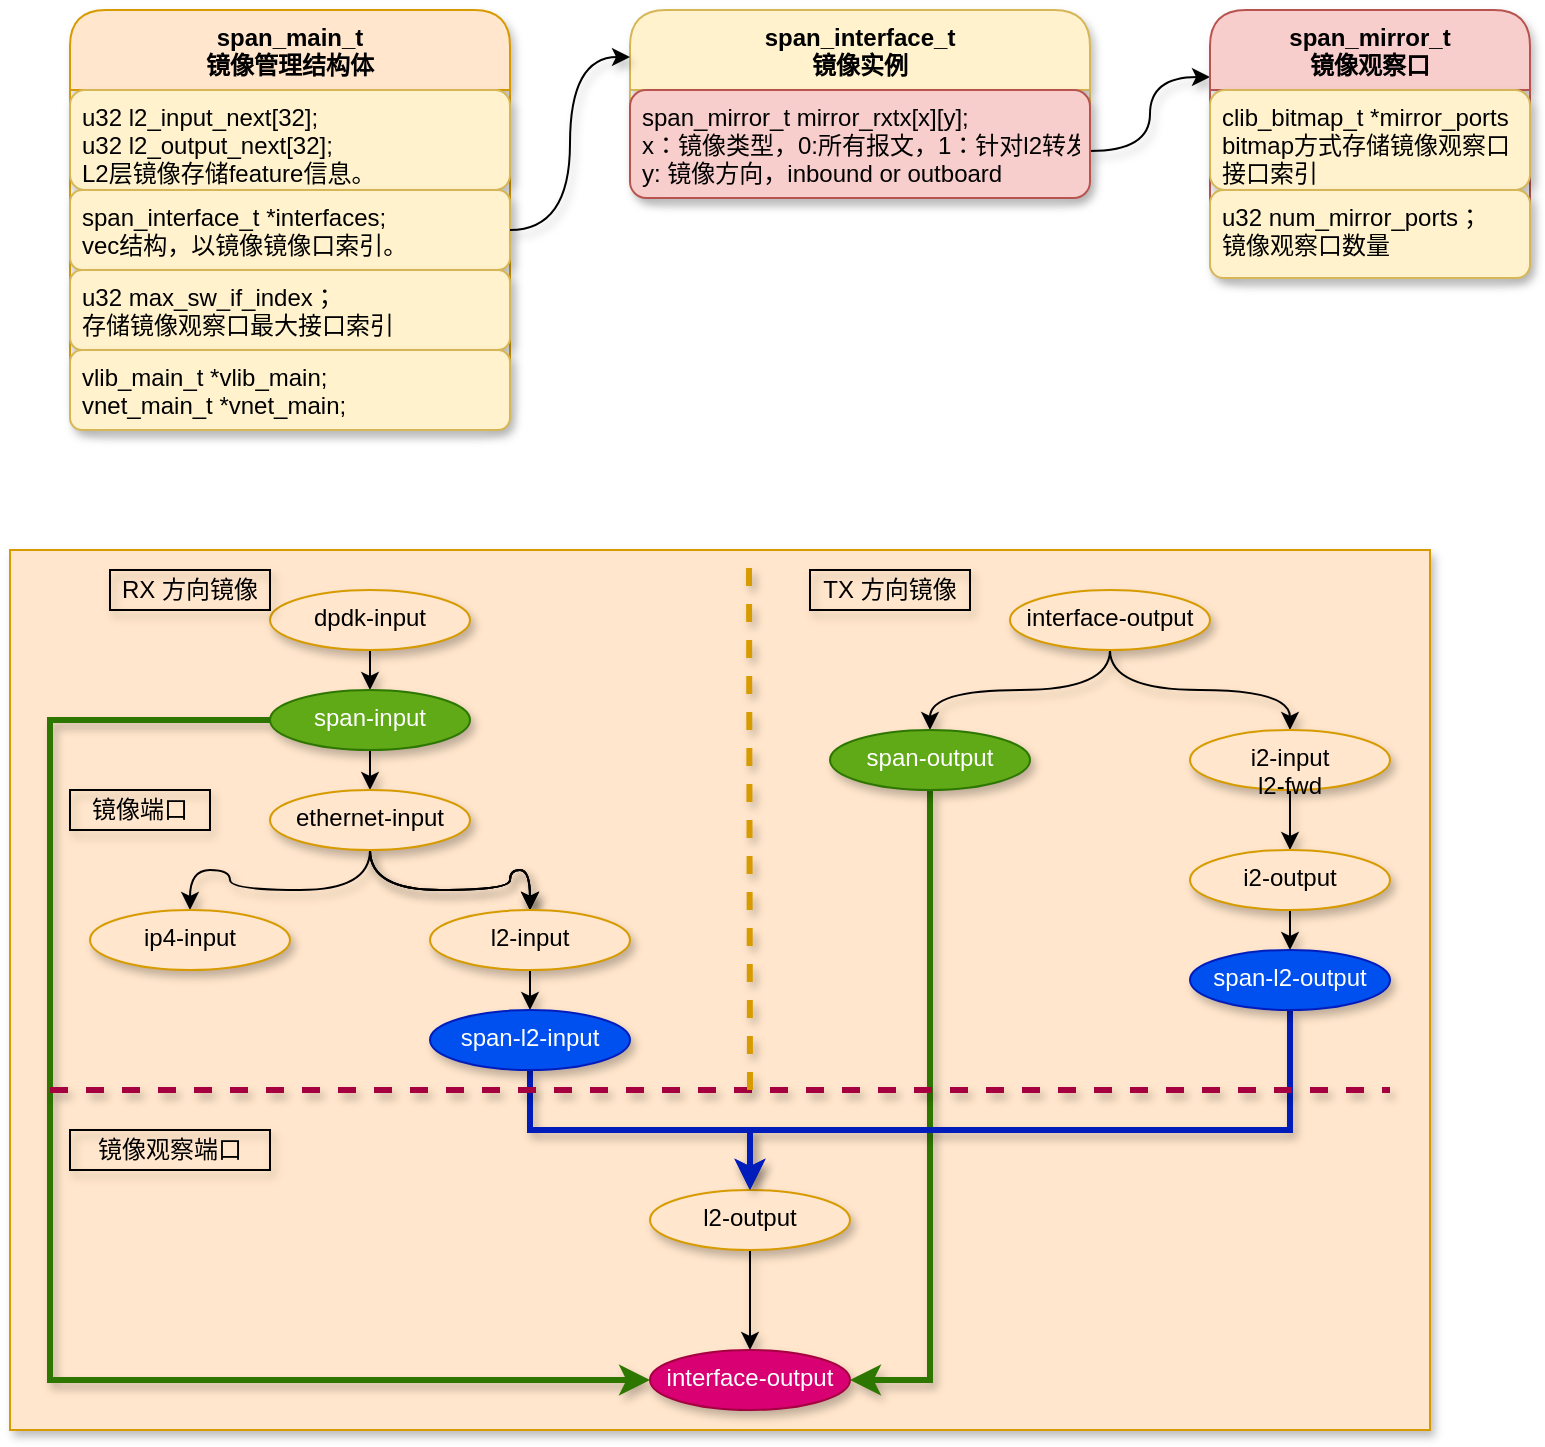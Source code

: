 <mxfile version="14.7.7" type="github">
  <diagram id="ntxCtAjPnNQsugVhFeW-" name="Page-1">
    <mxGraphModel dx="782" dy="437" grid="1" gridSize="10" guides="1" tooltips="1" connect="1" arrows="1" fold="1" page="1" pageScale="1" pageWidth="827" pageHeight="1169" math="0" shadow="0">
      <root>
        <mxCell id="0" />
        <mxCell id="1" parent="0" />
        <mxCell id="VfCFXuvqAlAXGb72iytf-54" value="" style="rounded=0;whiteSpace=wrap;html=1;shadow=1;startSize=40;strokeColor=#d79b00;fillColor=#ffe6cc;verticalAlign=top;" vertex="1" parent="1">
          <mxGeometry x="20" y="370" width="710" height="440" as="geometry" />
        </mxCell>
        <mxCell id="VfCFXuvqAlAXGb72iytf-1" value="span_main_t&#xa;镜像管理结构体" style="swimlane;fontStyle=1;align=center;verticalAlign=top;childLayout=stackLayout;horizontal=1;startSize=40;horizontalStack=0;resizeParent=1;resizeParentMax=0;resizeLast=0;collapsible=1;marginBottom=0;fillColor=#ffe6cc;strokeColor=#d79b00;shadow=1;rounded=1;" vertex="1" parent="1">
          <mxGeometry x="50" y="100" width="220" height="210" as="geometry" />
        </mxCell>
        <mxCell id="VfCFXuvqAlAXGb72iytf-2" value="u32 l2_input_next[32];&#xa;u32 l2_output_next[32];&#xa;L2层镜像存储feature信息。" style="text;strokeColor=#d6b656;fillColor=#fff2cc;align=left;verticalAlign=top;spacingLeft=4;spacingRight=4;overflow=hidden;rotatable=0;points=[[0,0.5],[1,0.5]];portConstraint=eastwest;shadow=1;rounded=1;" vertex="1" parent="VfCFXuvqAlAXGb72iytf-1">
          <mxGeometry y="40" width="220" height="50" as="geometry" />
        </mxCell>
        <mxCell id="VfCFXuvqAlAXGb72iytf-4" value="span_interface_t *interfaces;&#xa;vec结构，以镜像镜像口索引。" style="text;strokeColor=#d6b656;fillColor=#fff2cc;align=left;verticalAlign=top;spacingLeft=4;spacingRight=4;overflow=hidden;rotatable=0;points=[[0,0.5],[1,0.5]];portConstraint=eastwest;shadow=1;rounded=1;" vertex="1" parent="VfCFXuvqAlAXGb72iytf-1">
          <mxGeometry y="90" width="220" height="40" as="geometry" />
        </mxCell>
        <mxCell id="VfCFXuvqAlAXGb72iytf-5" value="u32 max_sw_if_index；&#xa;存储镜像观察口最大接口索引" style="text;fillColor=#fff2cc;align=left;verticalAlign=top;spacingLeft=4;spacingRight=4;overflow=hidden;rotatable=0;points=[[0,0.5],[1,0.5]];portConstraint=eastwest;strokeColor=#d6b656;shadow=1;rounded=1;" vertex="1" parent="VfCFXuvqAlAXGb72iytf-1">
          <mxGeometry y="130" width="220" height="40" as="geometry" />
        </mxCell>
        <mxCell id="VfCFXuvqAlAXGb72iytf-6" value="vlib_main_t *vlib_main;&#xa;vnet_main_t *vnet_main;" style="text;fillColor=#fff2cc;align=left;verticalAlign=top;spacingLeft=4;spacingRight=4;overflow=hidden;rotatable=0;points=[[0,0.5],[1,0.5]];portConstraint=eastwest;strokeColor=#d6b656;shadow=1;rounded=1;" vertex="1" parent="VfCFXuvqAlAXGb72iytf-1">
          <mxGeometry y="170" width="220" height="40" as="geometry" />
        </mxCell>
        <mxCell id="VfCFXuvqAlAXGb72iytf-17" style="edgeStyle=orthogonalEdgeStyle;orthogonalLoop=1;jettySize=auto;html=1;exitX=1;exitY=0.75;exitDx=0;exitDy=0;entryX=0;entryY=0.25;entryDx=0;entryDy=0;shadow=1;curved=1;" edge="1" parent="1" source="VfCFXuvqAlAXGb72iytf-8" target="VfCFXuvqAlAXGb72iytf-12">
          <mxGeometry relative="1" as="geometry" />
        </mxCell>
        <mxCell id="VfCFXuvqAlAXGb72iytf-8" value="span_interface_t&#xa;镜像实例" style="swimlane;fontStyle=1;align=center;verticalAlign=top;childLayout=stackLayout;horizontal=1;startSize=40;horizontalStack=0;resizeParent=1;resizeParentMax=0;resizeLast=0;collapsible=1;marginBottom=0;strokeColor=#d6b656;fillColor=#fff2cc;shadow=1;rounded=1;" vertex="1" parent="1">
          <mxGeometry x="330" y="100" width="230" height="94" as="geometry" />
        </mxCell>
        <mxCell id="VfCFXuvqAlAXGb72iytf-9" value="span_mirror_t mirror_rxtx[x][y];&#xa;x：镜像类型，0:所有报文，1：针对l2转发&#xa;y: 镜像方向，inbound or outboard" style="text;strokeColor=#b85450;fillColor=#f8cecc;align=left;verticalAlign=top;spacingLeft=4;spacingRight=4;overflow=hidden;rotatable=0;points=[[0,0.5],[1,0.5]];portConstraint=eastwest;shadow=1;rounded=1;" vertex="1" parent="VfCFXuvqAlAXGb72iytf-8">
          <mxGeometry y="40" width="230" height="54" as="geometry" />
        </mxCell>
        <mxCell id="VfCFXuvqAlAXGb72iytf-12" value="span_mirror_t&#xa;镜像观察口" style="swimlane;fontStyle=1;align=center;verticalAlign=top;childLayout=stackLayout;horizontal=1;startSize=40;horizontalStack=0;resizeParent=1;resizeParentMax=0;resizeLast=0;collapsible=1;marginBottom=0;strokeColor=#b85450;fillColor=#f8cecc;shadow=1;rounded=1;" vertex="1" parent="1">
          <mxGeometry x="620" y="100" width="160" height="134" as="geometry" />
        </mxCell>
        <mxCell id="VfCFXuvqAlAXGb72iytf-13" value="clib_bitmap_t *mirror_ports&#xa;bitmap方式存储镜像观察口&#xa;接口索引" style="text;strokeColor=#d6b656;fillColor=#fff2cc;align=left;verticalAlign=top;spacingLeft=4;spacingRight=4;overflow=hidden;rotatable=0;points=[[0,0.5],[1,0.5]];portConstraint=eastwest;shadow=1;rounded=1;" vertex="1" parent="VfCFXuvqAlAXGb72iytf-12">
          <mxGeometry y="40" width="160" height="50" as="geometry" />
        </mxCell>
        <mxCell id="VfCFXuvqAlAXGb72iytf-15" value="u32 num_mirror_ports；&#xa;镜像观察口数量" style="text;fillColor=#fff2cc;align=left;verticalAlign=top;spacingLeft=4;spacingRight=4;overflow=hidden;rotatable=0;points=[[0,0.5],[1,0.5]];portConstraint=eastwest;strokeColor=#d6b656;shadow=1;rounded=1;" vertex="1" parent="VfCFXuvqAlAXGb72iytf-12">
          <mxGeometry y="90" width="160" height="44" as="geometry" />
        </mxCell>
        <mxCell id="VfCFXuvqAlAXGb72iytf-16" style="edgeStyle=orthogonalEdgeStyle;orthogonalLoop=1;jettySize=auto;html=1;exitX=1;exitY=0.5;exitDx=0;exitDy=0;entryX=0;entryY=0.25;entryDx=0;entryDy=0;shadow=1;curved=1;" edge="1" parent="1" source="VfCFXuvqAlAXGb72iytf-4" target="VfCFXuvqAlAXGb72iytf-8">
          <mxGeometry relative="1" as="geometry" />
        </mxCell>
        <mxCell id="VfCFXuvqAlAXGb72iytf-20" value="" style="edgeStyle=orthogonalEdgeStyle;curved=1;rounded=0;orthogonalLoop=1;jettySize=auto;html=1;shadow=1;startSize=40;" edge="1" parent="1" source="VfCFXuvqAlAXGb72iytf-18" target="VfCFXuvqAlAXGb72iytf-19">
          <mxGeometry relative="1" as="geometry" />
        </mxCell>
        <mxCell id="VfCFXuvqAlAXGb72iytf-18" value="dpdk-input" style="ellipse;whiteSpace=wrap;html=1;rounded=1;shadow=1;startSize=40;strokeColor=#d79b00;fillColor=#ffe6cc;verticalAlign=top;" vertex="1" parent="1">
          <mxGeometry x="150" y="390" width="100" height="30" as="geometry" />
        </mxCell>
        <mxCell id="VfCFXuvqAlAXGb72iytf-22" value="" style="edgeStyle=orthogonalEdgeStyle;curved=1;rounded=0;orthogonalLoop=1;jettySize=auto;html=1;shadow=1;startSize=40;" edge="1" parent="1" source="VfCFXuvqAlAXGb72iytf-19" target="VfCFXuvqAlAXGb72iytf-21">
          <mxGeometry relative="1" as="geometry" />
        </mxCell>
        <mxCell id="VfCFXuvqAlAXGb72iytf-50" style="edgeStyle=orthogonalEdgeStyle;rounded=0;orthogonalLoop=1;jettySize=auto;html=1;exitX=0;exitY=0.5;exitDx=0;exitDy=0;entryX=0;entryY=0.5;entryDx=0;entryDy=0;shadow=1;startSize=40;fillColor=#60a917;strokeColor=#2D7600;strokeWidth=3;" edge="1" parent="1" source="VfCFXuvqAlAXGb72iytf-19" target="VfCFXuvqAlAXGb72iytf-35">
          <mxGeometry relative="1" as="geometry">
            <Array as="points">
              <mxPoint x="40" y="455" />
              <mxPoint x="40" y="785" />
            </Array>
          </mxGeometry>
        </mxCell>
        <mxCell id="VfCFXuvqAlAXGb72iytf-19" value="span-input" style="ellipse;whiteSpace=wrap;html=1;rounded=1;shadow=1;startSize=40;strokeColor=#2D7600;fillColor=#60a917;verticalAlign=top;fontColor=#ffffff;" vertex="1" parent="1">
          <mxGeometry x="150" y="440" width="100" height="30" as="geometry" />
        </mxCell>
        <mxCell id="VfCFXuvqAlAXGb72iytf-24" value="" style="edgeStyle=orthogonalEdgeStyle;curved=1;rounded=0;orthogonalLoop=1;jettySize=auto;html=1;shadow=1;startSize=40;" edge="1" parent="1" source="VfCFXuvqAlAXGb72iytf-21" target="VfCFXuvqAlAXGb72iytf-23">
          <mxGeometry relative="1" as="geometry" />
        </mxCell>
        <mxCell id="VfCFXuvqAlAXGb72iytf-25" value="" style="edgeStyle=orthogonalEdgeStyle;curved=1;rounded=0;orthogonalLoop=1;jettySize=auto;html=1;shadow=1;startSize=40;" edge="1" parent="1" source="VfCFXuvqAlAXGb72iytf-21" target="VfCFXuvqAlAXGb72iytf-23">
          <mxGeometry relative="1" as="geometry" />
        </mxCell>
        <mxCell id="VfCFXuvqAlAXGb72iytf-26" value="" style="edgeStyle=orthogonalEdgeStyle;curved=1;rounded=0;orthogonalLoop=1;jettySize=auto;html=1;shadow=1;startSize=40;" edge="1" parent="1" source="VfCFXuvqAlAXGb72iytf-21" target="VfCFXuvqAlAXGb72iytf-23">
          <mxGeometry relative="1" as="geometry" />
        </mxCell>
        <mxCell id="VfCFXuvqAlAXGb72iytf-28" value="" style="edgeStyle=orthogonalEdgeStyle;curved=1;rounded=0;orthogonalLoop=1;jettySize=auto;html=1;shadow=1;startSize=40;" edge="1" parent="1" source="VfCFXuvqAlAXGb72iytf-21" target="VfCFXuvqAlAXGb72iytf-27">
          <mxGeometry relative="1" as="geometry" />
        </mxCell>
        <mxCell id="VfCFXuvqAlAXGb72iytf-21" value="ethernet-input" style="ellipse;whiteSpace=wrap;html=1;rounded=1;shadow=1;startSize=40;strokeColor=#d79b00;fillColor=#ffe6cc;verticalAlign=top;" vertex="1" parent="1">
          <mxGeometry x="150" y="490" width="100" height="30" as="geometry" />
        </mxCell>
        <mxCell id="VfCFXuvqAlAXGb72iytf-30" value="" style="edgeStyle=orthogonalEdgeStyle;curved=1;rounded=0;orthogonalLoop=1;jettySize=auto;html=1;shadow=1;startSize=40;" edge="1" parent="1" source="VfCFXuvqAlAXGb72iytf-23" target="VfCFXuvqAlAXGb72iytf-29">
          <mxGeometry relative="1" as="geometry" />
        </mxCell>
        <mxCell id="VfCFXuvqAlAXGb72iytf-23" value="l2-input" style="ellipse;whiteSpace=wrap;html=1;rounded=1;shadow=1;startSize=40;strokeColor=#d79b00;fillColor=#ffe6cc;verticalAlign=top;" vertex="1" parent="1">
          <mxGeometry x="230" y="550" width="100" height="30" as="geometry" />
        </mxCell>
        <mxCell id="VfCFXuvqAlAXGb72iytf-27" value="ip4-input" style="ellipse;whiteSpace=wrap;html=1;rounded=1;shadow=1;startSize=40;strokeColor=#d79b00;fillColor=#ffe6cc;verticalAlign=top;" vertex="1" parent="1">
          <mxGeometry x="60" y="550" width="100" height="30" as="geometry" />
        </mxCell>
        <mxCell id="VfCFXuvqAlAXGb72iytf-52" style="edgeStyle=orthogonalEdgeStyle;rounded=0;orthogonalLoop=1;jettySize=auto;html=1;exitX=0.5;exitY=1;exitDx=0;exitDy=0;entryX=0.5;entryY=0;entryDx=0;entryDy=0;shadow=1;startSize=40;fillColor=#0050ef;strokeColor=#001DBC;strokeWidth=3;" edge="1" parent="1" source="VfCFXuvqAlAXGb72iytf-29" target="VfCFXuvqAlAXGb72iytf-33">
          <mxGeometry relative="1" as="geometry" />
        </mxCell>
        <mxCell id="VfCFXuvqAlAXGb72iytf-29" value="span-l2-input" style="ellipse;whiteSpace=wrap;html=1;rounded=1;shadow=1;startSize=40;strokeColor=#001DBC;fillColor=#0050ef;verticalAlign=top;fontColor=#ffffff;" vertex="1" parent="1">
          <mxGeometry x="230" y="600" width="100" height="30" as="geometry" />
        </mxCell>
        <mxCell id="VfCFXuvqAlAXGb72iytf-36" value="" style="edgeStyle=orthogonalEdgeStyle;curved=1;rounded=0;orthogonalLoop=1;jettySize=auto;html=1;shadow=1;startSize=40;" edge="1" parent="1" source="VfCFXuvqAlAXGb72iytf-33" target="VfCFXuvqAlAXGb72iytf-35">
          <mxGeometry relative="1" as="geometry" />
        </mxCell>
        <mxCell id="VfCFXuvqAlAXGb72iytf-33" value="l2-output" style="ellipse;whiteSpace=wrap;html=1;rounded=1;shadow=1;startSize=40;strokeColor=#d79b00;fillColor=#ffe6cc;verticalAlign=top;" vertex="1" parent="1">
          <mxGeometry x="340" y="690" width="100" height="30" as="geometry" />
        </mxCell>
        <mxCell id="VfCFXuvqAlAXGb72iytf-35" value="interface-output" style="ellipse;whiteSpace=wrap;html=1;rounded=1;shadow=1;startSize=40;strokeColor=#A50040;fillColor=#d80073;verticalAlign=top;fontColor=#ffffff;" vertex="1" parent="1">
          <mxGeometry x="340" y="770" width="100" height="30" as="geometry" />
        </mxCell>
        <mxCell id="VfCFXuvqAlAXGb72iytf-39" value="" style="edgeStyle=orthogonalEdgeStyle;curved=1;rounded=0;orthogonalLoop=1;jettySize=auto;html=1;shadow=1;startSize=40;" edge="1" parent="1" source="VfCFXuvqAlAXGb72iytf-37" target="VfCFXuvqAlAXGb72iytf-38">
          <mxGeometry relative="1" as="geometry" />
        </mxCell>
        <mxCell id="VfCFXuvqAlAXGb72iytf-41" value="" style="edgeStyle=orthogonalEdgeStyle;curved=1;rounded=0;orthogonalLoop=1;jettySize=auto;html=1;shadow=1;startSize=40;" edge="1" parent="1" source="VfCFXuvqAlAXGb72iytf-37" target="VfCFXuvqAlAXGb72iytf-40">
          <mxGeometry relative="1" as="geometry" />
        </mxCell>
        <mxCell id="VfCFXuvqAlAXGb72iytf-37" value="interface-output" style="ellipse;whiteSpace=wrap;html=1;rounded=1;shadow=1;startSize=40;strokeColor=#d79b00;fillColor=#ffe6cc;verticalAlign=top;" vertex="1" parent="1">
          <mxGeometry x="520" y="390" width="100" height="30" as="geometry" />
        </mxCell>
        <mxCell id="VfCFXuvqAlAXGb72iytf-51" style="edgeStyle=orthogonalEdgeStyle;rounded=0;orthogonalLoop=1;jettySize=auto;html=1;exitX=0.5;exitY=1;exitDx=0;exitDy=0;entryX=1;entryY=0.5;entryDx=0;entryDy=0;shadow=1;startSize=40;fillColor=#60a917;strokeColor=#2D7600;strokeWidth=3;" edge="1" parent="1" source="VfCFXuvqAlAXGb72iytf-38" target="VfCFXuvqAlAXGb72iytf-35">
          <mxGeometry relative="1" as="geometry" />
        </mxCell>
        <mxCell id="VfCFXuvqAlAXGb72iytf-38" value="span-output" style="ellipse;whiteSpace=wrap;html=1;rounded=1;shadow=1;startSize=40;strokeColor=#2D7600;fillColor=#60a917;verticalAlign=top;fontColor=#ffffff;" vertex="1" parent="1">
          <mxGeometry x="430" y="460" width="100" height="30" as="geometry" />
        </mxCell>
        <mxCell id="VfCFXuvqAlAXGb72iytf-43" value="" style="edgeStyle=orthogonalEdgeStyle;curved=1;rounded=0;orthogonalLoop=1;jettySize=auto;html=1;shadow=1;startSize=40;" edge="1" parent="1" source="VfCFXuvqAlAXGb72iytf-40" target="VfCFXuvqAlAXGb72iytf-42">
          <mxGeometry relative="1" as="geometry" />
        </mxCell>
        <mxCell id="VfCFXuvqAlAXGb72iytf-40" value="i2-input&lt;br&gt;l2-fwd" style="ellipse;whiteSpace=wrap;html=1;rounded=1;shadow=1;startSize=40;strokeColor=#d79b00;fillColor=#ffe6cc;verticalAlign=top;" vertex="1" parent="1">
          <mxGeometry x="610" y="460" width="100" height="30" as="geometry" />
        </mxCell>
        <mxCell id="VfCFXuvqAlAXGb72iytf-45" value="" style="edgeStyle=orthogonalEdgeStyle;curved=1;rounded=0;orthogonalLoop=1;jettySize=auto;html=1;shadow=1;startSize=40;" edge="1" parent="1" source="VfCFXuvqAlAXGb72iytf-42" target="VfCFXuvqAlAXGb72iytf-44">
          <mxGeometry relative="1" as="geometry" />
        </mxCell>
        <mxCell id="VfCFXuvqAlAXGb72iytf-42" value="i2-output" style="ellipse;whiteSpace=wrap;html=1;rounded=1;shadow=1;startSize=40;strokeColor=#d79b00;fillColor=#ffe6cc;verticalAlign=top;" vertex="1" parent="1">
          <mxGeometry x="610" y="520" width="100" height="30" as="geometry" />
        </mxCell>
        <mxCell id="VfCFXuvqAlAXGb72iytf-53" style="edgeStyle=orthogonalEdgeStyle;rounded=0;orthogonalLoop=1;jettySize=auto;html=1;exitX=0.5;exitY=1;exitDx=0;exitDy=0;shadow=1;startSize=40;strokeWidth=3;fillColor=#0050ef;strokeColor=#001DBC;" edge="1" parent="1" source="VfCFXuvqAlAXGb72iytf-44">
          <mxGeometry relative="1" as="geometry">
            <mxPoint x="390" y="690" as="targetPoint" />
            <Array as="points">
              <mxPoint x="660" y="660" />
              <mxPoint x="390" y="660" />
            </Array>
          </mxGeometry>
        </mxCell>
        <mxCell id="VfCFXuvqAlAXGb72iytf-44" value="span-l2-output" style="ellipse;whiteSpace=wrap;html=1;rounded=1;shadow=1;startSize=40;strokeColor=#001DBC;fillColor=#0050ef;verticalAlign=top;fontColor=#ffffff;" vertex="1" parent="1">
          <mxGeometry x="610" y="570" width="100" height="30" as="geometry" />
        </mxCell>
        <mxCell id="VfCFXuvqAlAXGb72iytf-56" value="" style="endArrow=none;dashed=1;html=1;shadow=1;startSize=40;strokeWidth=3;fillColor=#d80073;strokeColor=#A50040;" edge="1" parent="1">
          <mxGeometry width="50" height="50" relative="1" as="geometry">
            <mxPoint x="40" y="640" as="sourcePoint" />
            <mxPoint x="710" y="640" as="targetPoint" />
          </mxGeometry>
        </mxCell>
        <mxCell id="VfCFXuvqAlAXGb72iytf-57" value="镜像端口" style="text;html=1;fillColor=none;align=center;verticalAlign=middle;whiteSpace=wrap;rounded=0;shadow=1;startSize=40;strokeColor=#000000;" vertex="1" parent="1">
          <mxGeometry x="50" y="490" width="70" height="20" as="geometry" />
        </mxCell>
        <mxCell id="VfCFXuvqAlAXGb72iytf-58" value="镜像观察端口" style="text;html=1;fillColor=none;align=center;verticalAlign=middle;whiteSpace=wrap;rounded=0;shadow=1;startSize=40;strokeColor=#000000;" vertex="1" parent="1">
          <mxGeometry x="50" y="660" width="100" height="20" as="geometry" />
        </mxCell>
        <mxCell id="VfCFXuvqAlAXGb72iytf-59" value="" style="endArrow=none;dashed=1;html=1;shadow=1;startSize=40;strokeWidth=3;fillColor=#ffe6cc;strokeColor=#d79b00;" edge="1" parent="1">
          <mxGeometry width="50" height="50" relative="1" as="geometry">
            <mxPoint x="390" y="640" as="sourcePoint" />
            <mxPoint x="389.5" y="370" as="targetPoint" />
          </mxGeometry>
        </mxCell>
        <mxCell id="VfCFXuvqAlAXGb72iytf-60" value="RX 方向镜像" style="text;html=1;fillColor=none;align=center;verticalAlign=middle;whiteSpace=wrap;rounded=0;shadow=1;startSize=40;strokeColor=#000000;" vertex="1" parent="1">
          <mxGeometry x="70" y="380" width="80" height="20" as="geometry" />
        </mxCell>
        <mxCell id="VfCFXuvqAlAXGb72iytf-61" value="TX 方向镜像" style="text;html=1;fillColor=none;align=center;verticalAlign=middle;whiteSpace=wrap;rounded=0;shadow=1;startSize=40;strokeColor=#000000;" vertex="1" parent="1">
          <mxGeometry x="420" y="380" width="80" height="20" as="geometry" />
        </mxCell>
      </root>
    </mxGraphModel>
  </diagram>
</mxfile>
